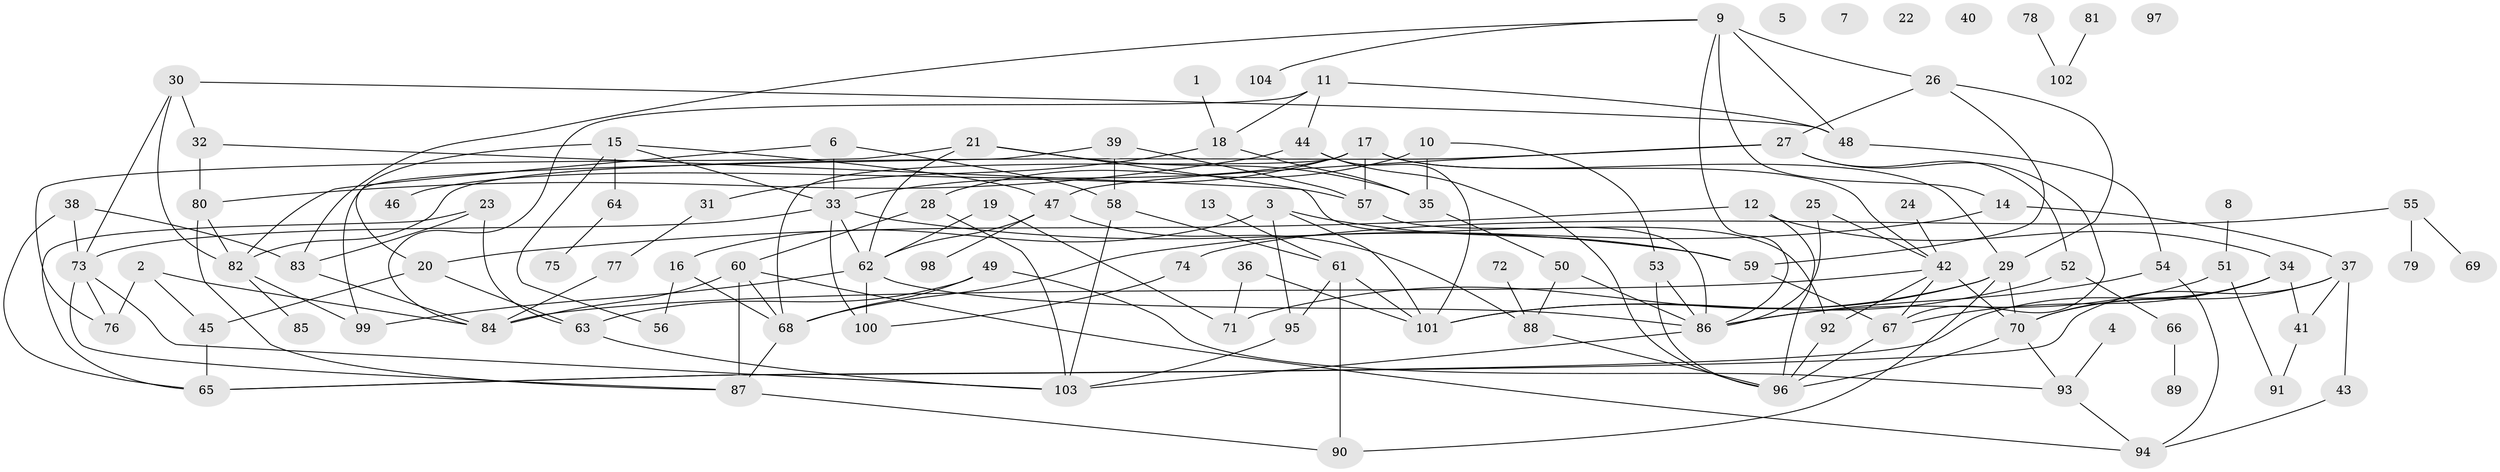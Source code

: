 // Generated by graph-tools (version 1.1) at 2025/49/03/09/25 03:49:08]
// undirected, 104 vertices, 172 edges
graph export_dot {
graph [start="1"]
  node [color=gray90,style=filled];
  1;
  2;
  3;
  4;
  5;
  6;
  7;
  8;
  9;
  10;
  11;
  12;
  13;
  14;
  15;
  16;
  17;
  18;
  19;
  20;
  21;
  22;
  23;
  24;
  25;
  26;
  27;
  28;
  29;
  30;
  31;
  32;
  33;
  34;
  35;
  36;
  37;
  38;
  39;
  40;
  41;
  42;
  43;
  44;
  45;
  46;
  47;
  48;
  49;
  50;
  51;
  52;
  53;
  54;
  55;
  56;
  57;
  58;
  59;
  60;
  61;
  62;
  63;
  64;
  65;
  66;
  67;
  68;
  69;
  70;
  71;
  72;
  73;
  74;
  75;
  76;
  77;
  78;
  79;
  80;
  81;
  82;
  83;
  84;
  85;
  86;
  87;
  88;
  89;
  90;
  91;
  92;
  93;
  94;
  95;
  96;
  97;
  98;
  99;
  100;
  101;
  102;
  103;
  104;
  1 -- 18;
  2 -- 45;
  2 -- 76;
  2 -- 84;
  3 -- 16;
  3 -- 59;
  3 -- 95;
  3 -- 101;
  4 -- 93;
  6 -- 33;
  6 -- 58;
  6 -- 82;
  8 -- 51;
  9 -- 14;
  9 -- 26;
  9 -- 48;
  9 -- 83;
  9 -- 86;
  9 -- 104;
  10 -- 28;
  10 -- 35;
  10 -- 53;
  11 -- 18;
  11 -- 44;
  11 -- 48;
  11 -- 84;
  12 -- 20;
  12 -- 34;
  12 -- 96;
  13 -- 61;
  14 -- 37;
  14 -- 68;
  15 -- 20;
  15 -- 33;
  15 -- 47;
  15 -- 56;
  15 -- 64;
  16 -- 56;
  16 -- 68;
  17 -- 29;
  17 -- 33;
  17 -- 42;
  17 -- 46;
  17 -- 57;
  17 -- 68;
  18 -- 31;
  18 -- 35;
  19 -- 62;
  19 -- 71;
  20 -- 45;
  20 -- 63;
  21 -- 35;
  21 -- 62;
  21 -- 76;
  21 -- 86;
  23 -- 63;
  23 -- 65;
  23 -- 83;
  24 -- 42;
  25 -- 42;
  25 -- 86;
  26 -- 27;
  26 -- 29;
  26 -- 59;
  27 -- 47;
  27 -- 52;
  27 -- 67;
  27 -- 82;
  28 -- 60;
  28 -- 103;
  29 -- 70;
  29 -- 71;
  29 -- 90;
  29 -- 101;
  30 -- 32;
  30 -- 48;
  30 -- 73;
  30 -- 82;
  31 -- 77;
  32 -- 57;
  32 -- 80;
  33 -- 59;
  33 -- 62;
  33 -- 73;
  33 -- 100;
  34 -- 41;
  34 -- 65;
  34 -- 67;
  34 -- 70;
  35 -- 50;
  36 -- 71;
  36 -- 101;
  37 -- 41;
  37 -- 43;
  37 -- 65;
  37 -- 70;
  38 -- 65;
  38 -- 73;
  38 -- 83;
  39 -- 57;
  39 -- 58;
  39 -- 99;
  41 -- 91;
  42 -- 67;
  42 -- 70;
  42 -- 84;
  42 -- 92;
  43 -- 94;
  44 -- 80;
  44 -- 96;
  44 -- 101;
  45 -- 65;
  47 -- 62;
  47 -- 88;
  47 -- 98;
  48 -- 54;
  49 -- 63;
  49 -- 68;
  49 -- 93;
  50 -- 86;
  50 -- 88;
  51 -- 86;
  51 -- 91;
  52 -- 66;
  52 -- 101;
  53 -- 86;
  53 -- 96;
  54 -- 86;
  54 -- 94;
  55 -- 69;
  55 -- 74;
  55 -- 79;
  57 -- 92;
  58 -- 61;
  58 -- 103;
  59 -- 67;
  60 -- 68;
  60 -- 84;
  60 -- 87;
  60 -- 94;
  61 -- 90;
  61 -- 95;
  61 -- 101;
  62 -- 86;
  62 -- 99;
  62 -- 100;
  63 -- 103;
  64 -- 75;
  66 -- 89;
  67 -- 96;
  68 -- 87;
  70 -- 93;
  70 -- 96;
  72 -- 88;
  73 -- 76;
  73 -- 87;
  73 -- 103;
  74 -- 100;
  77 -- 84;
  78 -- 102;
  80 -- 82;
  80 -- 87;
  81 -- 102;
  82 -- 85;
  82 -- 99;
  83 -- 84;
  86 -- 103;
  87 -- 90;
  88 -- 96;
  92 -- 96;
  93 -- 94;
  95 -- 103;
}
